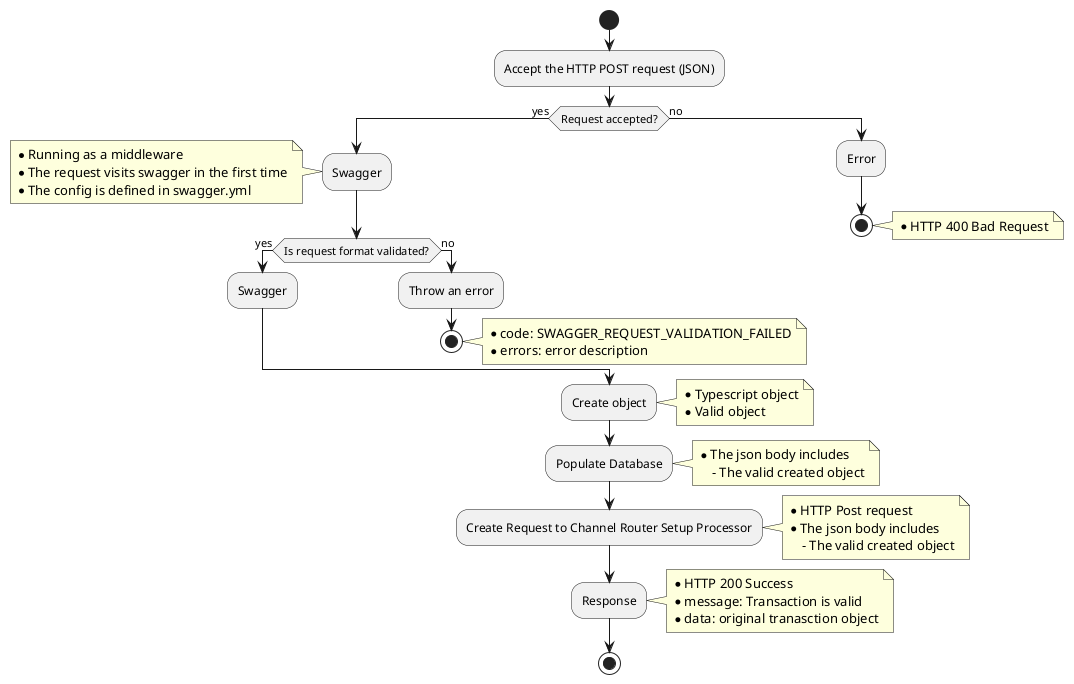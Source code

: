 @startuml
!pragma useVerticalIf on
start
:Accept the HTTP POST request (JSON);

if (Request accepted?) then (yes)
    :Swagger;
    note left
        * Running as a middleware
        * The request visits swagger in the first time
        * The config is defined in swagger.yml
    end note
        if (Is request format validated?) then (yes)
        :Swagger;
        else (no)
        :Throw an error;
        stop
        note right
            * code: SWAGGER_REQUEST_VALIDATION_FAILED
            * errors: error description
        end note
        endif
else (no)
  :Error;
  stop
    note right
        * HTTP 400 Bad Request
    end note
endif

:Create object;
note right
    * Typescript object
    * Valid object
end note

:Populate Database;
note right
    * The json body includes
        - The valid created object
end note

:Create Request to Channel Router Setup Processor;
note right
    * HTTP Post request
    * The json body includes
        - The valid created object
end note

:Response;
note right
    * HTTP 200 Success
    * message: Transaction is valid
    * data: original tranasction object
end note

stop
@enduml